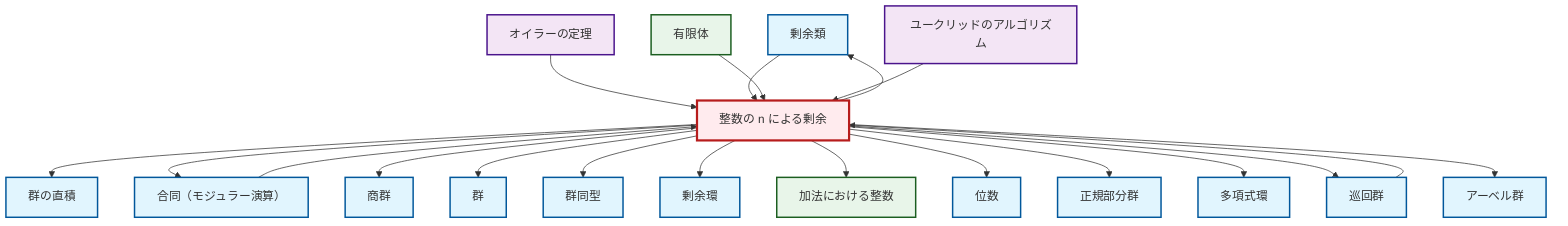 graph TD
    classDef definition fill:#e1f5fe,stroke:#01579b,stroke-width:2px
    classDef theorem fill:#f3e5f5,stroke:#4a148c,stroke-width:2px
    classDef axiom fill:#fff3e0,stroke:#e65100,stroke-width:2px
    classDef example fill:#e8f5e9,stroke:#1b5e20,stroke-width:2px
    classDef current fill:#ffebee,stroke:#b71c1c,stroke-width:3px
    def-quotient-ring["剰余環"]:::definition
    def-coset["剰余類"]:::definition
    def-polynomial-ring["多項式環"]:::definition
    thm-euler["オイラーの定理"]:::theorem
    def-isomorphism["群同型"]:::definition
    def-cyclic-group["巡回群"]:::definition
    ex-integers-addition["加法における整数"]:::example
    def-group["群"]:::definition
    thm-euclidean-algorithm["ユークリッドのアルゴリズム"]:::theorem
    def-direct-product["群の直積"]:::definition
    ex-finite-field["有限体"]:::example
    def-quotient-group["商群"]:::definition
    ex-quotient-integers-mod-n["整数の n による剰余"]:::example
    def-congruence["合同（モジュラー演算）"]:::definition
    def-normal-subgroup["正規部分群"]:::definition
    def-order["位数"]:::definition
    def-abelian-group["アーベル群"]:::definition
    ex-quotient-integers-mod-n --> def-direct-product
    ex-quotient-integers-mod-n --> def-congruence
    thm-euler --> ex-quotient-integers-mod-n
    def-coset --> ex-quotient-integers-mod-n
    ex-quotient-integers-mod-n --> def-quotient-group
    ex-quotient-integers-mod-n --> def-group
    ex-quotient-integers-mod-n --> def-coset
    ex-quotient-integers-mod-n --> def-isomorphism
    def-congruence --> ex-quotient-integers-mod-n
    ex-quotient-integers-mod-n --> def-quotient-ring
    ex-quotient-integers-mod-n --> ex-integers-addition
    ex-quotient-integers-mod-n --> def-order
    ex-quotient-integers-mod-n --> def-normal-subgroup
    ex-finite-field --> ex-quotient-integers-mod-n
    ex-quotient-integers-mod-n --> def-polynomial-ring
    ex-quotient-integers-mod-n --> def-cyclic-group
    thm-euclidean-algorithm --> ex-quotient-integers-mod-n
    ex-quotient-integers-mod-n --> def-abelian-group
    def-cyclic-group --> ex-quotient-integers-mod-n
    class ex-quotient-integers-mod-n current